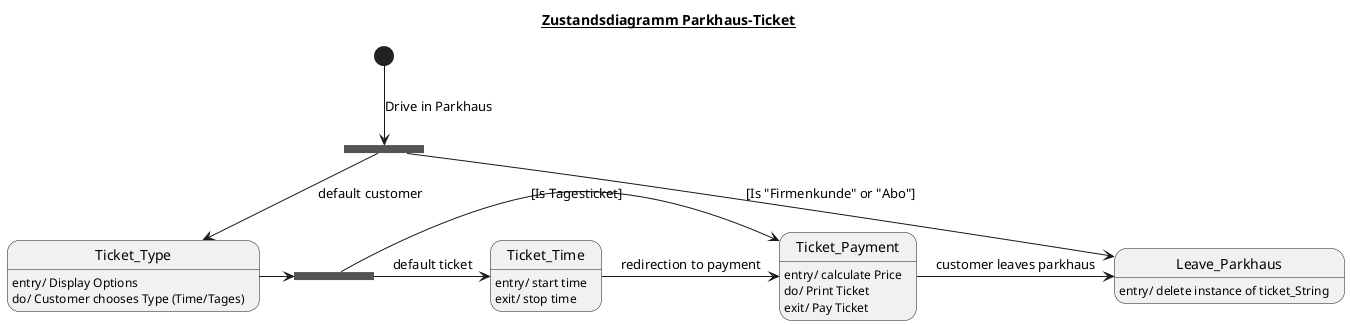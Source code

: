 @startuml
title __Zustandsdiagramm Parkhaus-Ticket__
state fork1 <<fork>>
state fork2 <<fork>>

[*] --> fork1: Drive in Parkhaus
fork1 --> Ticket_Type: default customer
fork1 --> Leave_Parkhaus: [Is "Firmenkunde" or "Abo"]

Ticket_Type -> fork2
Ticket_Type: entry/ Display Options
Ticket_Type: do/ Customer chooses Type (Time/Tages)
fork2 -> Ticket_Time: default ticket
fork2 -> Ticket_Payment: [Is Tagesticket]

Ticket_Time: entry/ start time
Ticket_Time: exit/ stop time
Ticket_Time -> Ticket_Payment: redirection to payment
Ticket_Payment: entry/ calculate Price
Ticket_Payment: do/ Print Ticket
Ticket_Payment: exit/ Pay Ticket
Ticket_Payment -> Leave_Parkhaus: customer leaves parkhaus
Leave_Parkhaus: entry/ delete instance of ticket_String

@enduml